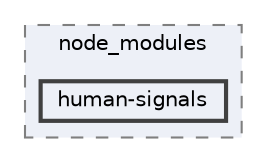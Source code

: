 digraph "pkiclassroomrescheduler/src/main/frontend/node_modules/human-signals"
{
 // LATEX_PDF_SIZE
  bgcolor="transparent";
  edge [fontname=Helvetica,fontsize=10,labelfontname=Helvetica,labelfontsize=10];
  node [fontname=Helvetica,fontsize=10,shape=box,height=0.2,width=0.4];
  compound=true
  subgraph clusterdir_72953eda66ccb3a2722c28e1c3e6c23b {
    graph [ bgcolor="#edf0f7", pencolor="grey50", label="node_modules", fontname=Helvetica,fontsize=10 style="filled,dashed", URL="dir_72953eda66ccb3a2722c28e1c3e6c23b.html",tooltip=""]
  dir_9c11e3adc5ed95c4b07084e56182e30b [label="human-signals", fillcolor="#edf0f7", color="grey25", style="filled,bold", URL="dir_9c11e3adc5ed95c4b07084e56182e30b.html",tooltip=""];
  }
}
